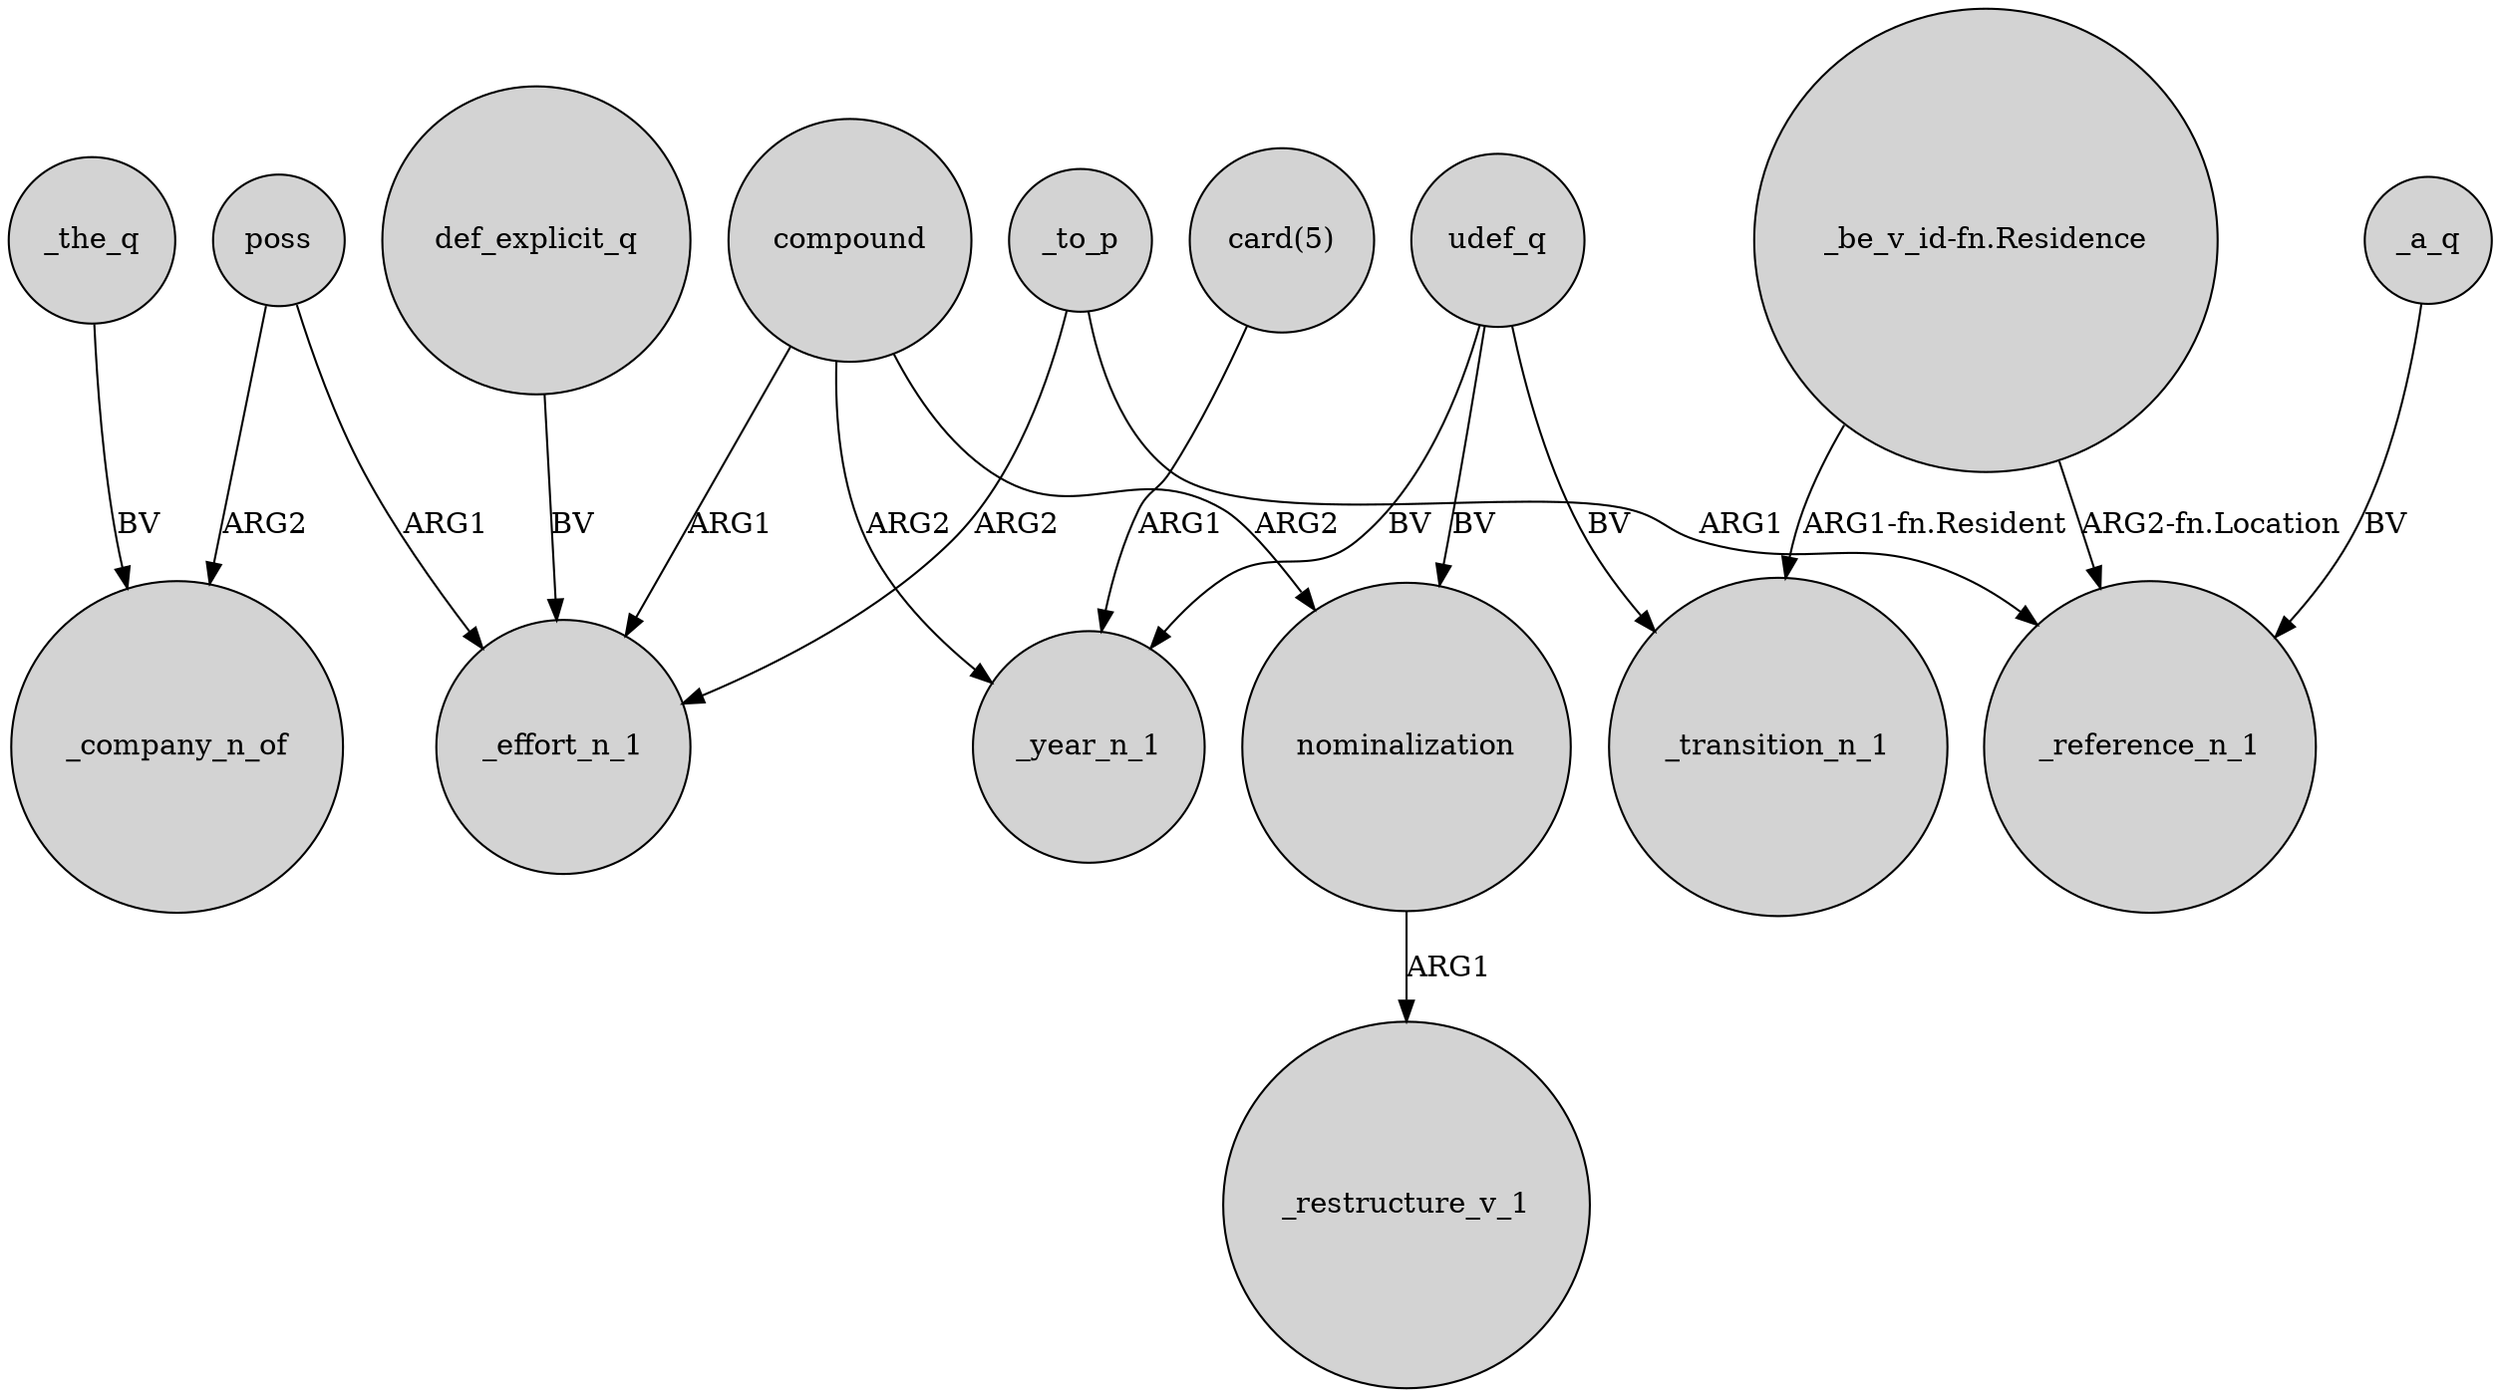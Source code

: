 digraph {
	node [shape=circle style=filled]
	poss -> _effort_n_1 [label=ARG1]
	compound -> _year_n_1 [label=ARG2]
	compound -> _effort_n_1 [label=ARG1]
	_to_p -> _effort_n_1 [label=ARG2]
	udef_q -> _year_n_1 [label=BV]
	"_be_v_id-fn.Residence" -> _transition_n_1 [label="ARG1-fn.Resident"]
	"_be_v_id-fn.Residence" -> _reference_n_1 [label="ARG2-fn.Location"]
	def_explicit_q -> _effort_n_1 [label=BV]
	_a_q -> _reference_n_1 [label=BV]
	nominalization -> _restructure_v_1 [label=ARG1]
	compound -> nominalization [label=ARG2]
	_the_q -> _company_n_of [label=BV]
	_to_p -> _reference_n_1 [label=ARG1]
	udef_q -> _transition_n_1 [label=BV]
	poss -> _company_n_of [label=ARG2]
	udef_q -> nominalization [label=BV]
	"card(5)" -> _year_n_1 [label=ARG1]
}

